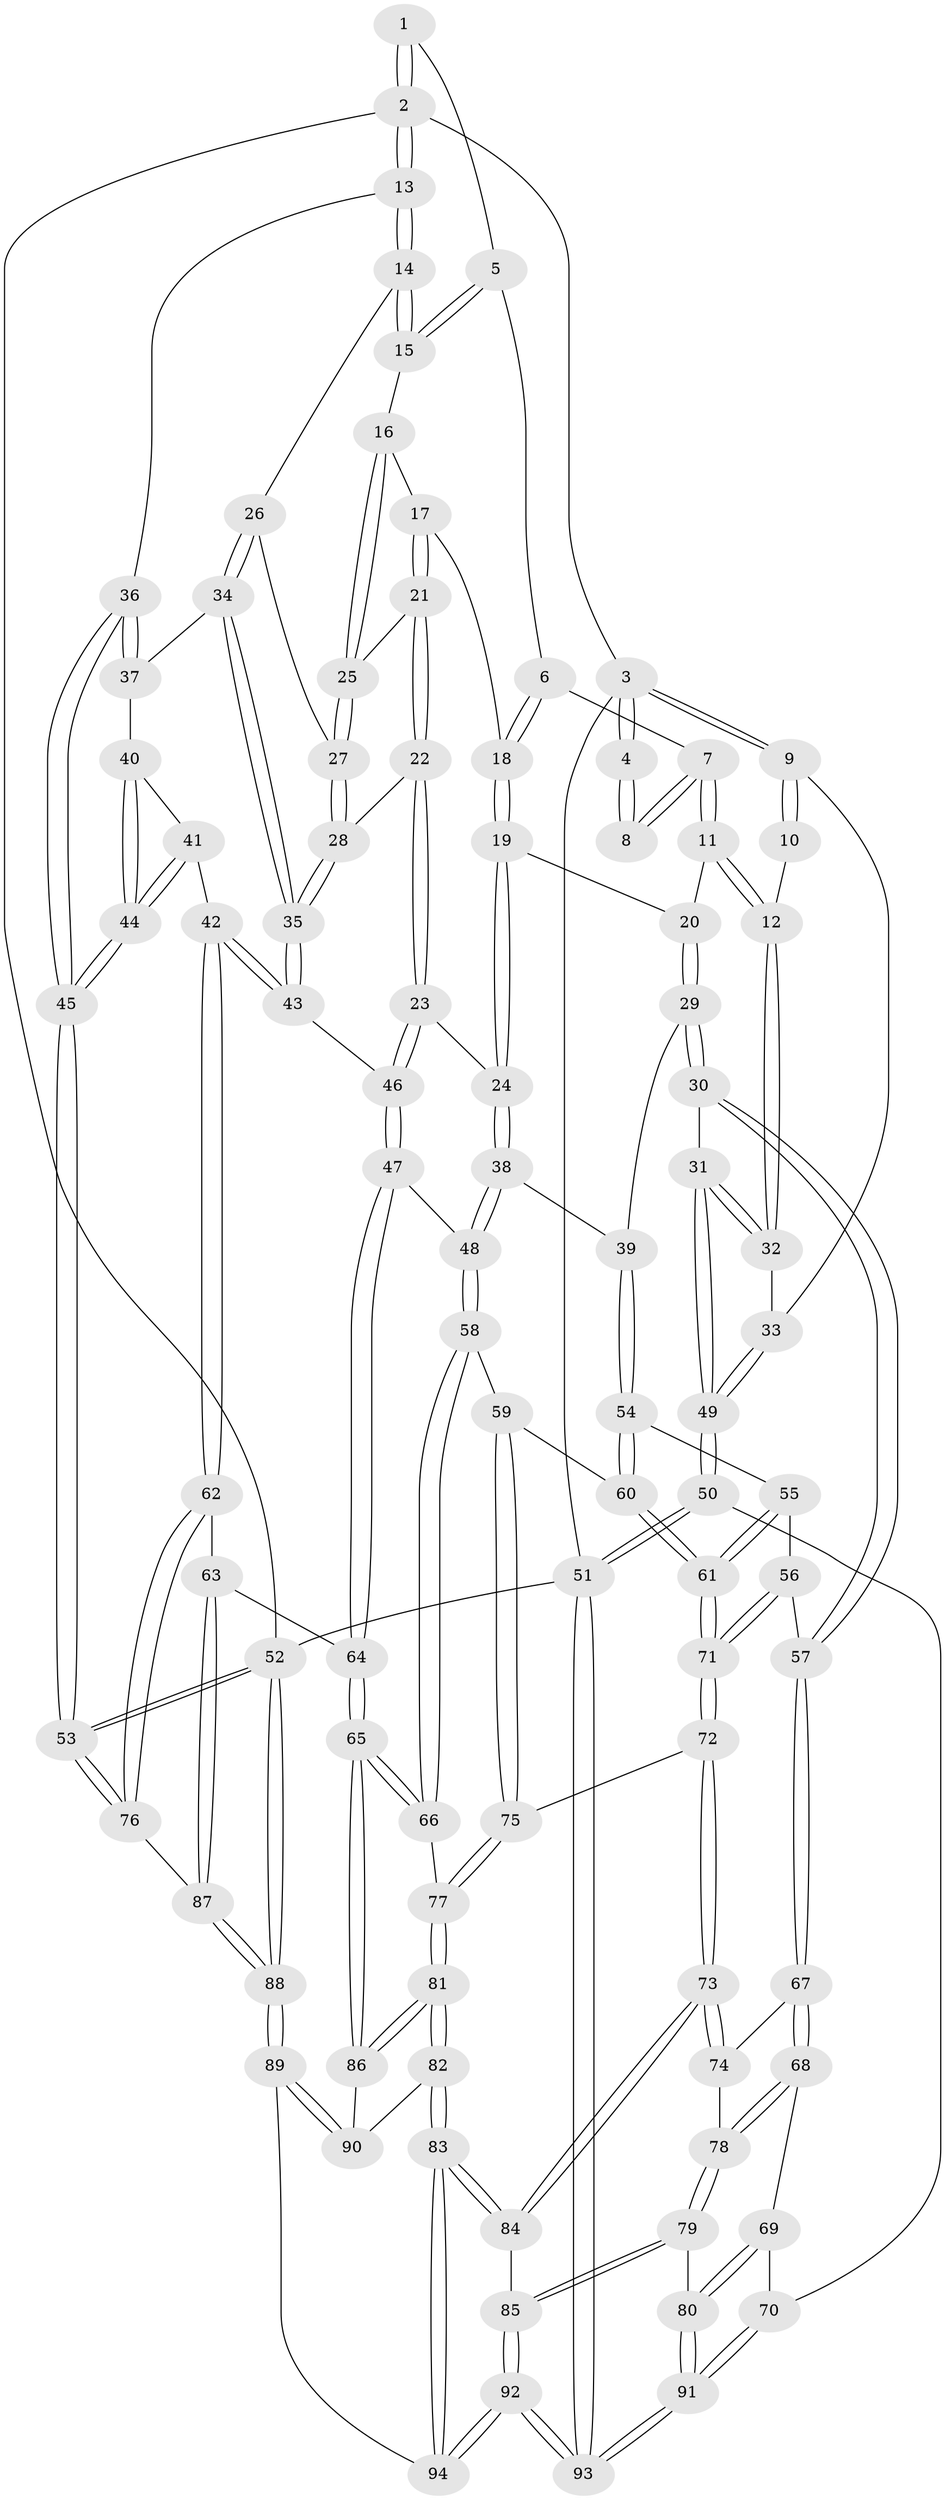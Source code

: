 // Generated by graph-tools (version 1.1) at 2025/38/03/09/25 02:38:25]
// undirected, 94 vertices, 232 edges
graph export_dot {
graph [start="1"]
  node [color=gray90,style=filled];
  1 [pos="+0.677897507938024+0"];
  2 [pos="+1+0"];
  3 [pos="+0+0"];
  4 [pos="+0.37939299189906905+0"];
  5 [pos="+0.6619143104638883+0.047012533498513295"];
  6 [pos="+0.5997475600094236+0.11826418011196466"];
  7 [pos="+0.38063779831342925+0.06510558434363241"];
  8 [pos="+0.37116959711704667+0"];
  9 [pos="+0+0"];
  10 [pos="+0.1440101469380609+0.0507445564735011"];
  11 [pos="+0.32089745208012943+0.20634043100849356"];
  12 [pos="+0.3022754436656573+0.21268624132961264"];
  13 [pos="+1+0"];
  14 [pos="+1+0.09463158871200401"];
  15 [pos="+0.8270191291958237+0.15516193704868395"];
  16 [pos="+0.8052891058651601+0.18258290180917644"];
  17 [pos="+0.6439887666244922+0.18676988948801004"];
  18 [pos="+0.6025435006593386+0.14459497512710698"];
  19 [pos="+0.49461466037790147+0.31898170286018623"];
  20 [pos="+0.34213569806227334+0.22400405399046328"];
  21 [pos="+0.6794504010698513+0.28998393134289596"];
  22 [pos="+0.628422478306751+0.37205164921439793"];
  23 [pos="+0.6022272689763787+0.3865171196152952"];
  24 [pos="+0.5407339487965198+0.39192542857619855"];
  25 [pos="+0.7761329863305662+0.24932312682443514"];
  26 [pos="+0.8844528560552616+0.35358995282526146"];
  27 [pos="+0.8206882009575348+0.34261182619971564"];
  28 [pos="+0.7647570701815251+0.3943942356877928"];
  29 [pos="+0.35771098295329923+0.521188480221412"];
  30 [pos="+0.18695079480950852+0.5416493736420654"];
  31 [pos="+0.11454445084546643+0.5027331616898337"];
  32 [pos="+0.22156273559591008+0.26577845058617466"];
  33 [pos="+0+0"];
  34 [pos="+0.9075402552970196+0.3944504506502386"];
  35 [pos="+0.8099359467428772+0.5095109347053886"];
  36 [pos="+1+0.25703421751380023"];
  37 [pos="+0.9276537616345647+0.4037383559890276"];
  38 [pos="+0.48075797147246263+0.512448944553795"];
  39 [pos="+0.4272692886848932+0.5258113848755961"];
  40 [pos="+0.9456897790311685+0.4426369414315604"];
  41 [pos="+0.8639626804436397+0.6243443178707374"];
  42 [pos="+0.8397527166676972+0.6298540180348887"];
  43 [pos="+0.8015595732379883+0.577453334140098"];
  44 [pos="+1+0.6100730338595779"];
  45 [pos="+1+0.612549179427788"];
  46 [pos="+0.7398383153630862+0.5585762117163313"];
  47 [pos="+0.564917561078445+0.6098595029052545"];
  48 [pos="+0.5457496418791341+0.6030236124600917"];
  49 [pos="+0+0.5498781187134321"];
  50 [pos="+0+0.6871514342349958"];
  51 [pos="+0+1"];
  52 [pos="+1+1"];
  53 [pos="+1+0.827311734291233"];
  54 [pos="+0.40189425645981475+0.6498982992440648"];
  55 [pos="+0.35826071099765505+0.6798312140409232"];
  56 [pos="+0.2581289127127697+0.6806282074639687"];
  57 [pos="+0.24229572558248033+0.6738590848606868"];
  58 [pos="+0.4932419918695889+0.723127129752806"];
  59 [pos="+0.4820519326017904+0.7255950955820173"];
  60 [pos="+0.4351928217733441+0.7254309627436907"];
  61 [pos="+0.4023019382354967+0.7451135081471966"];
  62 [pos="+0.8203084426123025+0.6845458162747253"];
  63 [pos="+0.7208847792762549+0.7881026773025007"];
  64 [pos="+0.7062500670598265+0.7902385475009027"];
  65 [pos="+0.6422865227397634+0.8329188117864245"];
  66 [pos="+0.5641766693355742+0.8170753886733503"];
  67 [pos="+0.22922406714402607+0.7329046284377584"];
  68 [pos="+0.1611666180930409+0.7921951075440722"];
  69 [pos="+0.14715275531340402+0.797019253378993"];
  70 [pos="+0+0.7650796719343085"];
  71 [pos="+0.37339325180929317+0.7780089189787613"];
  72 [pos="+0.3733577918720479+0.7785006825227037"];
  73 [pos="+0.32035934587645165+0.8556388238153734"];
  74 [pos="+0.24765333394276112+0.7731255140046744"];
  75 [pos="+0.442215159459789+0.8270738700874841"];
  76 [pos="+0.9893004488630137+0.8648221658329355"];
  77 [pos="+0.46961672796934983+0.8684463579256848"];
  78 [pos="+0.21469224025737602+0.851798072083949"];
  79 [pos="+0.22774689965258682+0.9033960332757879"];
  80 [pos="+0.15812540948064108+0.9067404535579484"];
  81 [pos="+0.43190214605863536+0.9433841269483514"];
  82 [pos="+0.40480748275821055+0.9832428916096734"];
  83 [pos="+0.39296203830808457+0.9955565230802387"];
  84 [pos="+0.3164247473580192+0.9078562027655533"];
  85 [pos="+0.23526346682151922+0.9064611432928353"];
  86 [pos="+0.6292999938358043+0.8988529143758183"];
  87 [pos="+0.8548034927306242+0.970102306717214"];
  88 [pos="+0.7987137346512256+1"];
  89 [pos="+0.7014883377357869+1"];
  90 [pos="+0.627070241034104+0.9409898013323192"];
  91 [pos="+0.10885949847964697+0.9331274232099519"];
  92 [pos="+0.06449980652819172+1"];
  93 [pos="+0.013367126501407093+1"];
  94 [pos="+0.39565004118745545+1"];
  1 -- 2;
  1 -- 2;
  1 -- 5;
  2 -- 3;
  2 -- 13;
  2 -- 13;
  2 -- 52;
  3 -- 4;
  3 -- 4;
  3 -- 9;
  3 -- 9;
  3 -- 51;
  4 -- 8;
  4 -- 8;
  5 -- 6;
  5 -- 15;
  5 -- 15;
  6 -- 7;
  6 -- 18;
  6 -- 18;
  7 -- 8;
  7 -- 8;
  7 -- 11;
  7 -- 11;
  9 -- 10;
  9 -- 10;
  9 -- 33;
  10 -- 12;
  11 -- 12;
  11 -- 12;
  11 -- 20;
  12 -- 32;
  12 -- 32;
  13 -- 14;
  13 -- 14;
  13 -- 36;
  14 -- 15;
  14 -- 15;
  14 -- 26;
  15 -- 16;
  16 -- 17;
  16 -- 25;
  16 -- 25;
  17 -- 18;
  17 -- 21;
  17 -- 21;
  18 -- 19;
  18 -- 19;
  19 -- 20;
  19 -- 24;
  19 -- 24;
  20 -- 29;
  20 -- 29;
  21 -- 22;
  21 -- 22;
  21 -- 25;
  22 -- 23;
  22 -- 23;
  22 -- 28;
  23 -- 24;
  23 -- 46;
  23 -- 46;
  24 -- 38;
  24 -- 38;
  25 -- 27;
  25 -- 27;
  26 -- 27;
  26 -- 34;
  26 -- 34;
  27 -- 28;
  27 -- 28;
  28 -- 35;
  28 -- 35;
  29 -- 30;
  29 -- 30;
  29 -- 39;
  30 -- 31;
  30 -- 57;
  30 -- 57;
  31 -- 32;
  31 -- 32;
  31 -- 49;
  31 -- 49;
  32 -- 33;
  33 -- 49;
  33 -- 49;
  34 -- 35;
  34 -- 35;
  34 -- 37;
  35 -- 43;
  35 -- 43;
  36 -- 37;
  36 -- 37;
  36 -- 45;
  36 -- 45;
  37 -- 40;
  38 -- 39;
  38 -- 48;
  38 -- 48;
  39 -- 54;
  39 -- 54;
  40 -- 41;
  40 -- 44;
  40 -- 44;
  41 -- 42;
  41 -- 44;
  41 -- 44;
  42 -- 43;
  42 -- 43;
  42 -- 62;
  42 -- 62;
  43 -- 46;
  44 -- 45;
  44 -- 45;
  45 -- 53;
  45 -- 53;
  46 -- 47;
  46 -- 47;
  47 -- 48;
  47 -- 64;
  47 -- 64;
  48 -- 58;
  48 -- 58;
  49 -- 50;
  49 -- 50;
  50 -- 51;
  50 -- 51;
  50 -- 70;
  51 -- 93;
  51 -- 93;
  51 -- 52;
  52 -- 53;
  52 -- 53;
  52 -- 88;
  52 -- 88;
  53 -- 76;
  53 -- 76;
  54 -- 55;
  54 -- 60;
  54 -- 60;
  55 -- 56;
  55 -- 61;
  55 -- 61;
  56 -- 57;
  56 -- 71;
  56 -- 71;
  57 -- 67;
  57 -- 67;
  58 -- 59;
  58 -- 66;
  58 -- 66;
  59 -- 60;
  59 -- 75;
  59 -- 75;
  60 -- 61;
  60 -- 61;
  61 -- 71;
  61 -- 71;
  62 -- 63;
  62 -- 76;
  62 -- 76;
  63 -- 64;
  63 -- 87;
  63 -- 87;
  64 -- 65;
  64 -- 65;
  65 -- 66;
  65 -- 66;
  65 -- 86;
  65 -- 86;
  66 -- 77;
  67 -- 68;
  67 -- 68;
  67 -- 74;
  68 -- 69;
  68 -- 78;
  68 -- 78;
  69 -- 70;
  69 -- 80;
  69 -- 80;
  70 -- 91;
  70 -- 91;
  71 -- 72;
  71 -- 72;
  72 -- 73;
  72 -- 73;
  72 -- 75;
  73 -- 74;
  73 -- 74;
  73 -- 84;
  73 -- 84;
  74 -- 78;
  75 -- 77;
  75 -- 77;
  76 -- 87;
  77 -- 81;
  77 -- 81;
  78 -- 79;
  78 -- 79;
  79 -- 80;
  79 -- 85;
  79 -- 85;
  80 -- 91;
  80 -- 91;
  81 -- 82;
  81 -- 82;
  81 -- 86;
  81 -- 86;
  82 -- 83;
  82 -- 83;
  82 -- 90;
  83 -- 84;
  83 -- 84;
  83 -- 94;
  83 -- 94;
  84 -- 85;
  85 -- 92;
  85 -- 92;
  86 -- 90;
  87 -- 88;
  87 -- 88;
  88 -- 89;
  88 -- 89;
  89 -- 90;
  89 -- 90;
  89 -- 94;
  91 -- 93;
  91 -- 93;
  92 -- 93;
  92 -- 93;
  92 -- 94;
  92 -- 94;
}
